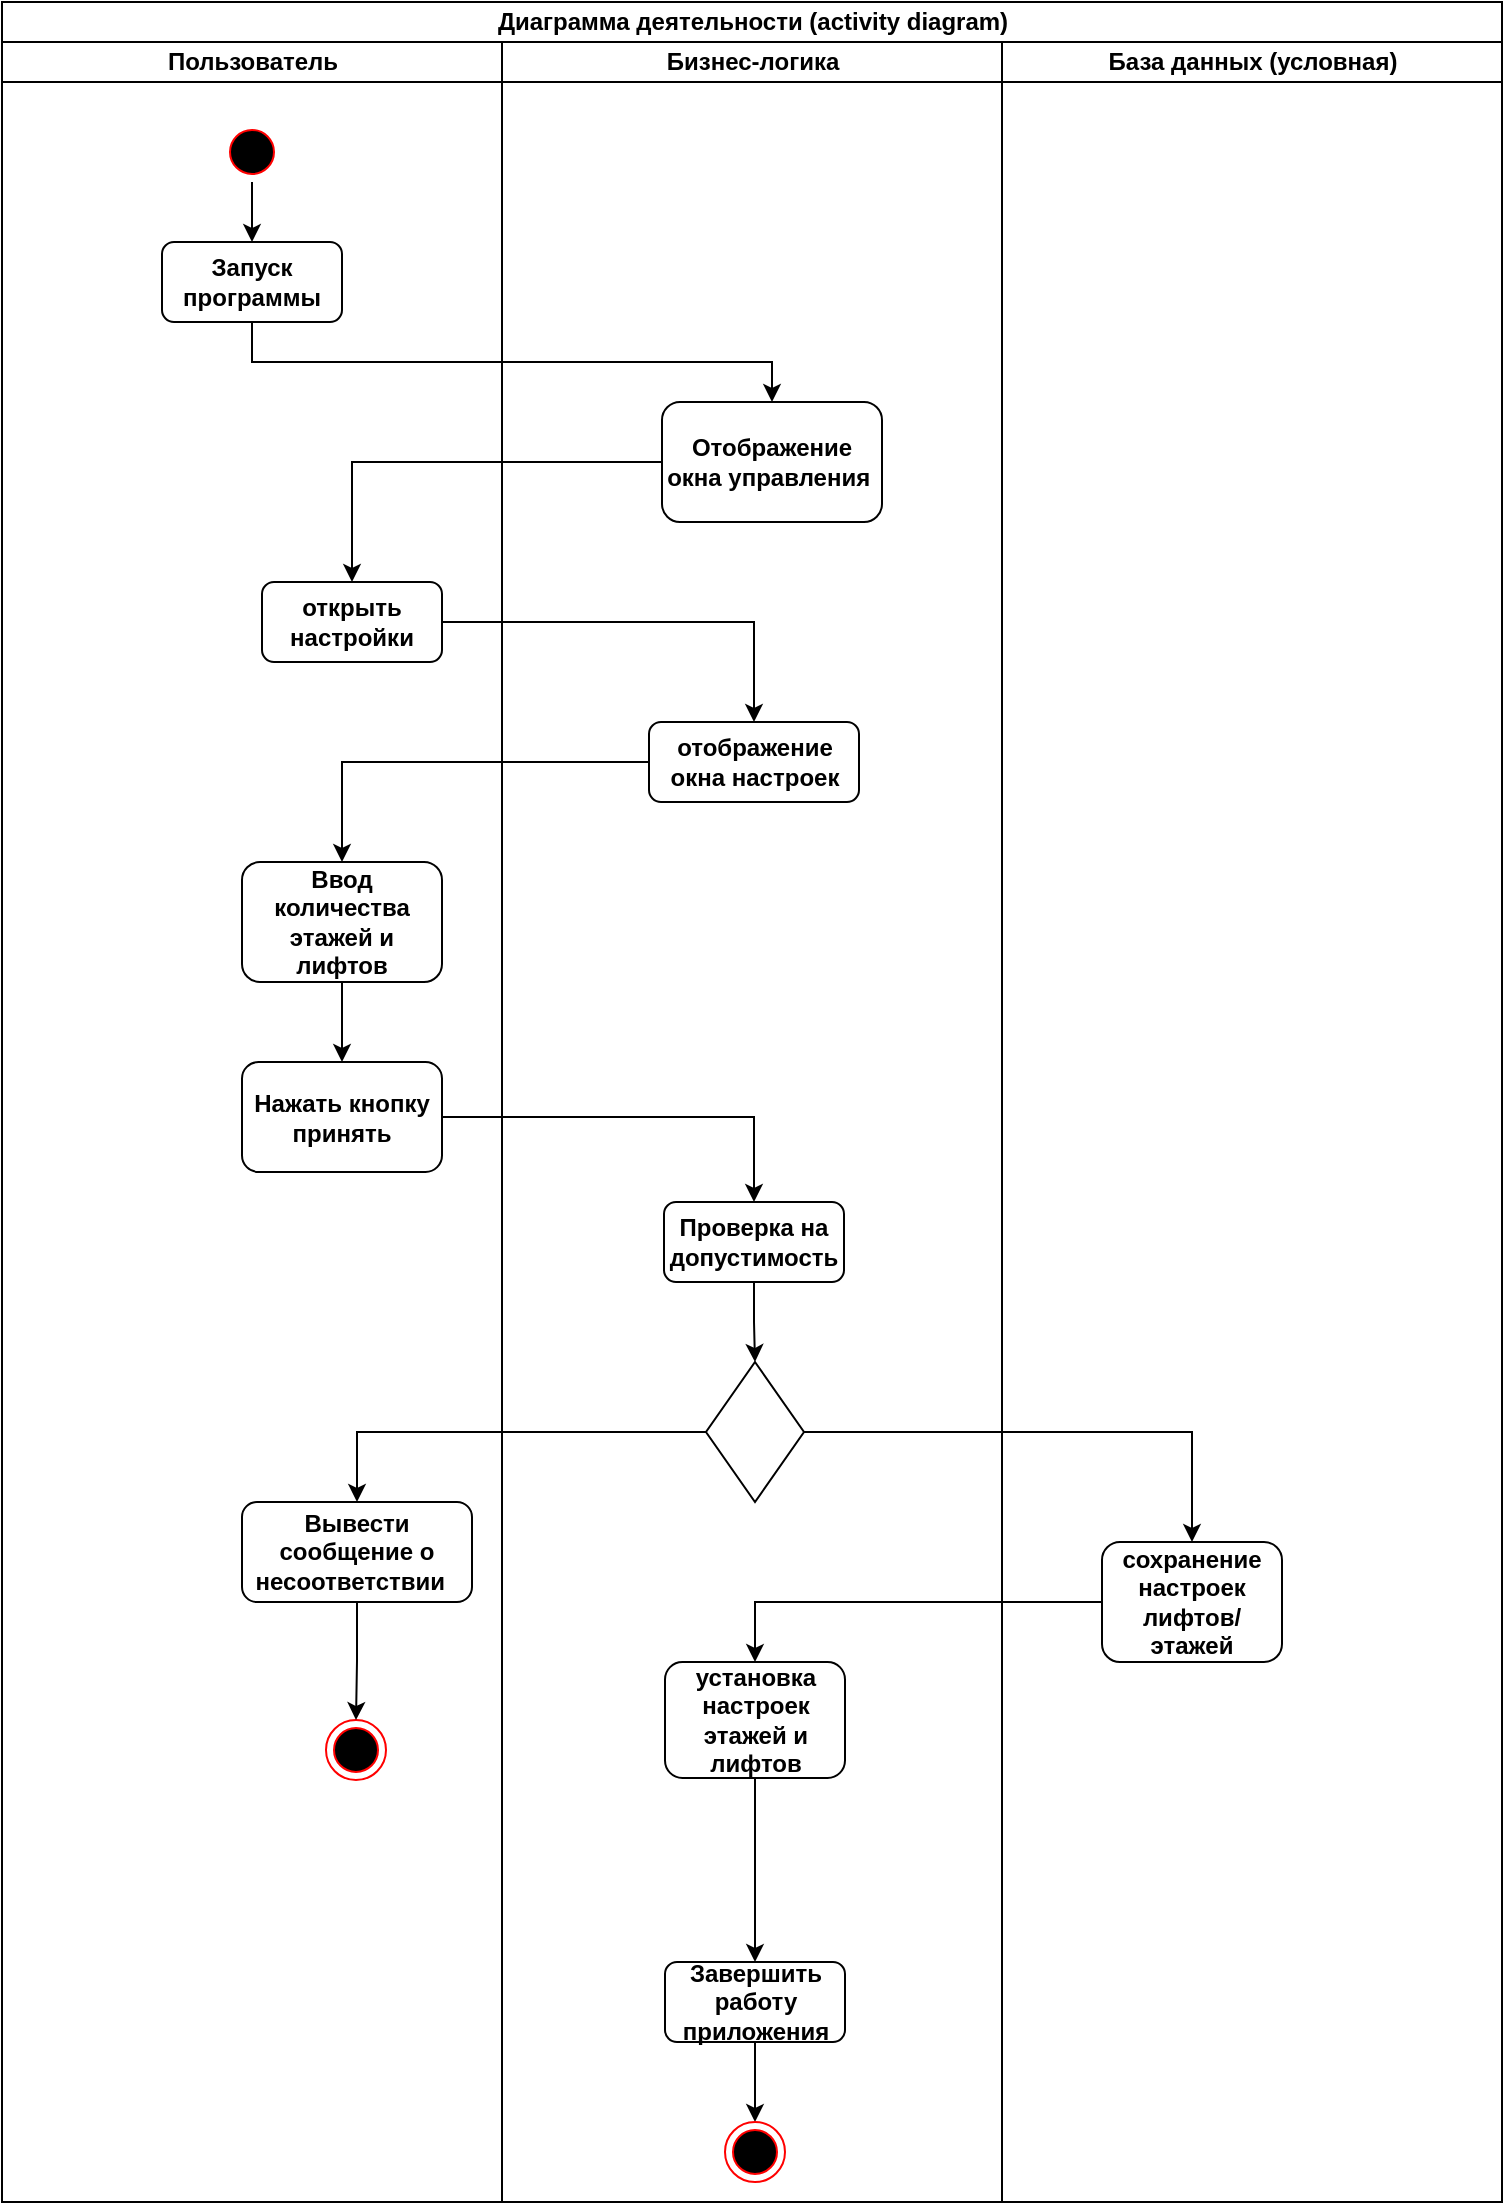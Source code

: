 <mxfile version="12.2.6" type="device" pages="1"><diagram id="g-lSbzx8XKHLL1eZhLI1" name="Page-1"><mxGraphModel dx="1126" dy="585" grid="1" gridSize="10" guides="1" tooltips="1" connect="1" arrows="1" fold="1" page="1" pageScale="1" pageWidth="1920" pageHeight="1200" math="0" shadow="0"><root><mxCell id="0"/><mxCell id="1" parent="0"/><mxCell id="4SXV6lbyYRFHNLvJQAEv-1" value="Диаграмма деятельности (activity diagram)" style="swimlane;html=1;childLayout=stackLayout;resizeParent=1;resizeParentMax=0;startSize=20;" parent="1" vertex="1"><mxGeometry x="520" y="60" width="750" height="1100" as="geometry"/></mxCell><mxCell id="4SXV6lbyYRFHNLvJQAEv-2" value="Пользователь" style="swimlane;html=1;startSize=20;" parent="4SXV6lbyYRFHNLvJQAEv-1" vertex="1"><mxGeometry y="20" width="250" height="1080" as="geometry"/></mxCell><mxCell id="4SXV6lbyYRFHNLvJQAEv-8" style="edgeStyle=orthogonalEdgeStyle;rounded=0;orthogonalLoop=1;jettySize=auto;html=1;entryX=0.5;entryY=0;entryDx=0;entryDy=0;" parent="4SXV6lbyYRFHNLvJQAEv-2" source="4SXV6lbyYRFHNLvJQAEv-5" target="4SXV6lbyYRFHNLvJQAEv-7" edge="1"><mxGeometry relative="1" as="geometry"/></mxCell><mxCell id="4SXV6lbyYRFHNLvJQAEv-5" value="" style="ellipse;html=1;shape=startState;fillColor=#000000;strokeColor=#ff0000;" parent="4SXV6lbyYRFHNLvJQAEv-2" vertex="1"><mxGeometry x="110" y="40" width="30" height="30" as="geometry"/></mxCell><mxCell id="4SXV6lbyYRFHNLvJQAEv-7" value="&lt;b&gt;Запуск программы&lt;/b&gt;" style="rounded=1;whiteSpace=wrap;html=1;" parent="4SXV6lbyYRFHNLvJQAEv-2" vertex="1"><mxGeometry x="80" y="100" width="90" height="40" as="geometry"/></mxCell><mxCell id="4SXV6lbyYRFHNLvJQAEv-17" value="&lt;b&gt;открыть настройки&lt;/b&gt;" style="rounded=1;whiteSpace=wrap;html=1;" parent="4SXV6lbyYRFHNLvJQAEv-2" vertex="1"><mxGeometry x="130" y="270" width="90" height="40" as="geometry"/></mxCell><mxCell id="XDxkKbAuW-CUFNWI1sRT-21" style="edgeStyle=orthogonalEdgeStyle;rounded=0;orthogonalLoop=1;jettySize=auto;html=1;entryX=0.5;entryY=0;entryDx=0;entryDy=0;" edge="1" parent="4SXV6lbyYRFHNLvJQAEv-2" source="b-1MPa04hajET3klrJq5-1" target="b-1MPa04hajET3klrJq5-6"><mxGeometry relative="1" as="geometry"/></mxCell><mxCell id="b-1MPa04hajET3klrJq5-1" value="&lt;b&gt;Ввод количества этажей и лифтов&lt;/b&gt;" style="rounded=1;whiteSpace=wrap;html=1;" parent="4SXV6lbyYRFHNLvJQAEv-2" vertex="1"><mxGeometry x="120" y="410" width="100" height="60" as="geometry"/></mxCell><mxCell id="b-1MPa04hajET3klrJq5-6" value="&lt;b&gt;Нажать кнопку принять&lt;/b&gt;" style="rounded=1;whiteSpace=wrap;html=1;" parent="4SXV6lbyYRFHNLvJQAEv-2" vertex="1"><mxGeometry x="120" y="510" width="100" height="55" as="geometry"/></mxCell><mxCell id="XDxkKbAuW-CUFNWI1sRT-6" value="&lt;b&gt;Вывести сообщение о несоответствии&amp;nbsp;&amp;nbsp;&lt;/b&gt;" style="rounded=1;whiteSpace=wrap;html=1;" vertex="1" parent="4SXV6lbyYRFHNLvJQAEv-2"><mxGeometry x="120" y="730" width="115" height="50" as="geometry"/></mxCell><mxCell id="XDxkKbAuW-CUFNWI1sRT-35" value="" style="ellipse;html=1;shape=endState;fillColor=#000000;strokeColor=#ff0000;" vertex="1" parent="4SXV6lbyYRFHNLvJQAEv-2"><mxGeometry x="162" y="839" width="30" height="30" as="geometry"/></mxCell><mxCell id="XDxkKbAuW-CUFNWI1sRT-34" style="edgeStyle=orthogonalEdgeStyle;rounded=0;orthogonalLoop=1;jettySize=auto;html=1;entryX=0.5;entryY=0;entryDx=0;entryDy=0;" edge="1" parent="4SXV6lbyYRFHNLvJQAEv-2" source="XDxkKbAuW-CUFNWI1sRT-6" target="XDxkKbAuW-CUFNWI1sRT-35"><mxGeometry relative="1" as="geometry"><mxPoint x="177.5" y="830" as="targetPoint"/></mxGeometry></mxCell><mxCell id="4SXV6lbyYRFHNLvJQAEv-3" value="Бизнес-логика" style="swimlane;html=1;startSize=20;" parent="4SXV6lbyYRFHNLvJQAEv-1" vertex="1"><mxGeometry x="250" y="20" width="250" height="1080" as="geometry"/></mxCell><mxCell id="4SXV6lbyYRFHNLvJQAEv-15" value="&lt;b&gt;Отображение окна управления&amp;nbsp;&lt;/b&gt;" style="rounded=1;whiteSpace=wrap;html=1;" parent="4SXV6lbyYRFHNLvJQAEv-3" vertex="1"><mxGeometry x="80" y="180" width="110" height="60" as="geometry"/></mxCell><mxCell id="4SXV6lbyYRFHNLvJQAEv-20" value="&lt;b&gt;отображение окна настроек&lt;/b&gt;" style="rounded=1;whiteSpace=wrap;html=1;" parent="4SXV6lbyYRFHNLvJQAEv-3" vertex="1"><mxGeometry x="73.5" y="340" width="105" height="40" as="geometry"/></mxCell><mxCell id="4SXV6lbyYRFHNLvJQAEv-29" style="edgeStyle=orthogonalEdgeStyle;rounded=0;orthogonalLoop=1;jettySize=auto;html=1;entryX=0.5;entryY=0;entryDx=0;entryDy=0;" parent="4SXV6lbyYRFHNLvJQAEv-3" source="4SXV6lbyYRFHNLvJQAEv-24" target="4SXV6lbyYRFHNLvJQAEv-28" edge="1"><mxGeometry relative="1" as="geometry"/></mxCell><mxCell id="4SXV6lbyYRFHNLvJQAEv-24" value="&lt;b&gt;Завершить работу приложения&lt;/b&gt;" style="rounded=1;whiteSpace=wrap;html=1;" parent="4SXV6lbyYRFHNLvJQAEv-3" vertex="1"><mxGeometry x="81.5" y="960" width="90" height="40" as="geometry"/></mxCell><mxCell id="4SXV6lbyYRFHNLvJQAEv-28" value="" style="ellipse;html=1;shape=endState;fillColor=#000000;strokeColor=#ff0000;" parent="4SXV6lbyYRFHNLvJQAEv-3" vertex="1"><mxGeometry x="111.5" y="1040" width="30" height="30" as="geometry"/></mxCell><mxCell id="XDxkKbAuW-CUFNWI1sRT-33" style="edgeStyle=orthogonalEdgeStyle;rounded=0;orthogonalLoop=1;jettySize=auto;html=1;entryX=0.5;entryY=0;entryDx=0;entryDy=0;" edge="1" parent="4SXV6lbyYRFHNLvJQAEv-3" source="b-1MPa04hajET3klrJq5-3" target="4SXV6lbyYRFHNLvJQAEv-24"><mxGeometry relative="1" as="geometry"/></mxCell><mxCell id="b-1MPa04hajET3klrJq5-3" value="&lt;b&gt;установка настроек этажей и лифтов&lt;/b&gt;" style="rounded=1;whiteSpace=wrap;html=1;" parent="4SXV6lbyYRFHNLvJQAEv-3" vertex="1"><mxGeometry x="81.5" y="810" width="90" height="58" as="geometry"/></mxCell><mxCell id="XDxkKbAuW-CUFNWI1sRT-5" style="edgeStyle=orthogonalEdgeStyle;rounded=0;orthogonalLoop=1;jettySize=auto;html=1;entryX=0.5;entryY=0;entryDx=0;entryDy=0;" edge="1" parent="4SXV6lbyYRFHNLvJQAEv-3" source="XDxkKbAuW-CUFNWI1sRT-2" target="XDxkKbAuW-CUFNWI1sRT-4"><mxGeometry relative="1" as="geometry"/></mxCell><mxCell id="XDxkKbAuW-CUFNWI1sRT-2" value="&lt;b&gt;Проверка на допустимость&lt;/b&gt;" style="rounded=1;whiteSpace=wrap;html=1;" vertex="1" parent="4SXV6lbyYRFHNLvJQAEv-3"><mxGeometry x="81" y="580" width="90" height="40" as="geometry"/></mxCell><mxCell id="XDxkKbAuW-CUFNWI1sRT-4" value="" style="rhombus;whiteSpace=wrap;html=1;" vertex="1" parent="4SXV6lbyYRFHNLvJQAEv-3"><mxGeometry x="102" y="660" width="49" height="70" as="geometry"/></mxCell><mxCell id="4SXV6lbyYRFHNLvJQAEv-4" value="База данных (условная)" style="swimlane;html=1;startSize=20;" parent="4SXV6lbyYRFHNLvJQAEv-1" vertex="1"><mxGeometry x="500" y="20" width="250" height="1080" as="geometry"><mxRectangle x="500" y="20" width="170" height="1080" as="alternateBounds"/></mxGeometry></mxCell><mxCell id="XDxkKbAuW-CUFNWI1sRT-29" value="&lt;b&gt;сохранение настроек лифтов/этажей&lt;/b&gt;" style="rounded=1;whiteSpace=wrap;html=1;" vertex="1" parent="4SXV6lbyYRFHNLvJQAEv-4"><mxGeometry x="50" y="750" width="90" height="60" as="geometry"/></mxCell><mxCell id="4SXV6lbyYRFHNLvJQAEv-21" style="edgeStyle=orthogonalEdgeStyle;rounded=0;orthogonalLoop=1;jettySize=auto;html=1;entryX=0.5;entryY=0;entryDx=0;entryDy=0;" parent="4SXV6lbyYRFHNLvJQAEv-1" source="4SXV6lbyYRFHNLvJQAEv-17" target="4SXV6lbyYRFHNLvJQAEv-20" edge="1"><mxGeometry relative="1" as="geometry"/></mxCell><mxCell id="4SXV6lbyYRFHNLvJQAEv-32" style="edgeStyle=orthogonalEdgeStyle;rounded=0;orthogonalLoop=1;jettySize=auto;html=1;entryX=0.5;entryY=0;entryDx=0;entryDy=0;" parent="4SXV6lbyYRFHNLvJQAEv-1" source="4SXV6lbyYRFHNLvJQAEv-7" target="4SXV6lbyYRFHNLvJQAEv-15" edge="1"><mxGeometry relative="1" as="geometry"><Array as="points"><mxPoint x="125" y="180"/><mxPoint x="385" y="180"/></Array></mxGeometry></mxCell><mxCell id="itQQjxJknd3s8yDi89fr-20" style="edgeStyle=orthogonalEdgeStyle;rounded=0;orthogonalLoop=1;jettySize=auto;html=1;entryX=0.5;entryY=0;entryDx=0;entryDy=0;" parent="4SXV6lbyYRFHNLvJQAEv-1" source="4SXV6lbyYRFHNLvJQAEv-15" target="4SXV6lbyYRFHNLvJQAEv-17" edge="1"><mxGeometry relative="1" as="geometry"><mxPoint x="125.2" y="290.4" as="targetPoint"/></mxGeometry></mxCell><mxCell id="b-1MPa04hajET3klrJq5-2" style="edgeStyle=orthogonalEdgeStyle;rounded=0;orthogonalLoop=1;jettySize=auto;html=1;entryX=0.5;entryY=0;entryDx=0;entryDy=0;" parent="4SXV6lbyYRFHNLvJQAEv-1" source="4SXV6lbyYRFHNLvJQAEv-20" target="b-1MPa04hajET3klrJq5-1" edge="1"><mxGeometry relative="1" as="geometry"/></mxCell><mxCell id="XDxkKbAuW-CUFNWI1sRT-22" style="edgeStyle=orthogonalEdgeStyle;rounded=0;orthogonalLoop=1;jettySize=auto;html=1;entryX=0.5;entryY=0;entryDx=0;entryDy=0;" edge="1" parent="4SXV6lbyYRFHNLvJQAEv-1" source="b-1MPa04hajET3klrJq5-6" target="XDxkKbAuW-CUFNWI1sRT-2"><mxGeometry relative="1" as="geometry"/></mxCell><mxCell id="XDxkKbAuW-CUFNWI1sRT-28" style="edgeStyle=orthogonalEdgeStyle;rounded=0;orthogonalLoop=1;jettySize=auto;html=1;entryX=0.5;entryY=0;entryDx=0;entryDy=0;" edge="1" parent="4SXV6lbyYRFHNLvJQAEv-1" source="XDxkKbAuW-CUFNWI1sRT-4" target="XDxkKbAuW-CUFNWI1sRT-6"><mxGeometry relative="1" as="geometry"/></mxCell><mxCell id="XDxkKbAuW-CUFNWI1sRT-30" style="edgeStyle=orthogonalEdgeStyle;rounded=0;orthogonalLoop=1;jettySize=auto;html=1;entryX=0.5;entryY=0;entryDx=0;entryDy=0;" edge="1" parent="4SXV6lbyYRFHNLvJQAEv-1" source="XDxkKbAuW-CUFNWI1sRT-4" target="XDxkKbAuW-CUFNWI1sRT-29"><mxGeometry relative="1" as="geometry"/></mxCell><mxCell id="XDxkKbAuW-CUFNWI1sRT-31" style="edgeStyle=orthogonalEdgeStyle;rounded=0;orthogonalLoop=1;jettySize=auto;html=1;entryX=0.5;entryY=0;entryDx=0;entryDy=0;" edge="1" parent="4SXV6lbyYRFHNLvJQAEv-1" source="XDxkKbAuW-CUFNWI1sRT-29" target="b-1MPa04hajET3klrJq5-3"><mxGeometry relative="1" as="geometry"/></mxCell></root></mxGraphModel></diagram></mxfile>